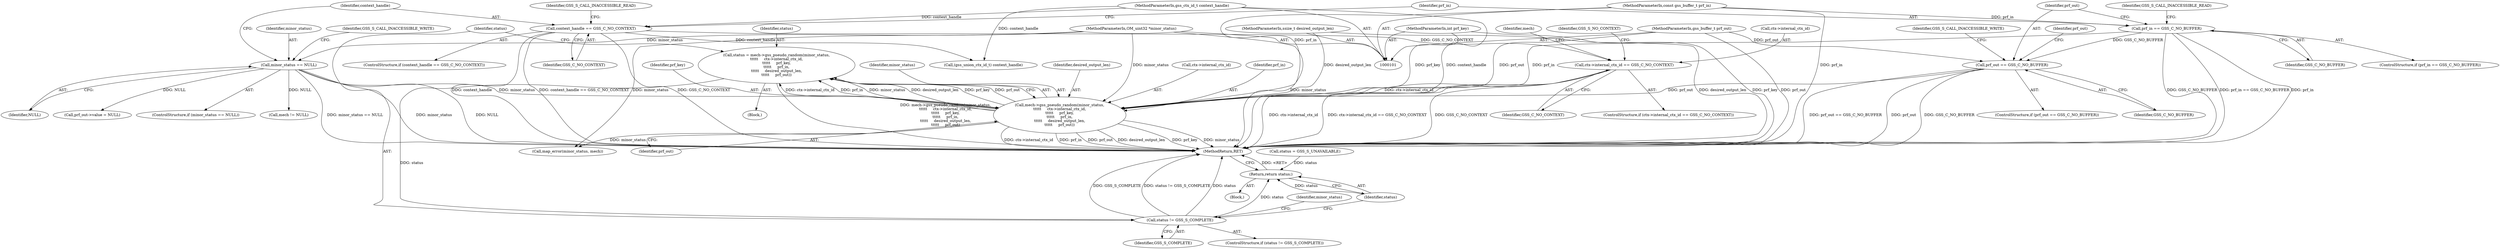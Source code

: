 digraph "0_krb5_56f7b1bc95a2a3eeb420e069e7655fb181ade5cf_6@API" {
"1000183" [label="(Call,status = mech->gss_pseudo_random(minor_status,\n\t\t\t\t\t     ctx->internal_ctx_id,\n\t\t\t\t\t     prf_key,\n\t\t\t\t\t     prf_in,\n\t\t\t\t\t     desired_output_len,\n\t\t\t\t\t     prf_out))"];
"1000185" [label="(Call,mech->gss_pseudo_random(minor_status,\n\t\t\t\t\t     ctx->internal_ctx_id,\n\t\t\t\t\t     prf_key,\n\t\t\t\t\t     prf_in,\n\t\t\t\t\t     desired_output_len,\n\t\t\t\t\t     prf_out))"];
"1000113" [label="(Call,minor_status == NULL)"];
"1000102" [label="(MethodParameterIn,OM_uint32 *minor_status)"];
"1000158" [label="(Call,ctx->internal_ctx_id == GSS_C_NO_CONTEXT)"];
"1000119" [label="(Call,context_handle == GSS_C_NO_CONTEXT)"];
"1000103" [label="(MethodParameterIn,gss_ctx_id_t context_handle)"];
"1000104" [label="(MethodParameterIn,int prf_key)"];
"1000127" [label="(Call,prf_in == GSS_C_NO_BUFFER)"];
"1000105" [label="(MethodParameterIn,const gss_buffer_t prf_in)"];
"1000106" [label="(MethodParameterIn,ssize_t desired_output_len)"];
"1000135" [label="(Call,prf_out == GSS_C_NO_BUFFER)"];
"1000107" [label="(MethodParameterIn,gss_buffer_t prf_out)"];
"1000195" [label="(Call,status != GSS_S_COMPLETE)"];
"1000205" [label="(Return,return status;)"];
"1000157" [label="(ControlStructure,if (ctx->internal_ctx_id == GSS_C_NO_CONTEXT))"];
"1000175" [label="(Block,)"];
"1000154" [label="(Call,(gss_union_ctx_id_t) context_handle)"];
"1000195" [label="(Call,status != GSS_S_COMPLETE)"];
"1000162" [label="(Identifier,GSS_C_NO_CONTEXT)"];
"1000117" [label="(Identifier,GSS_S_CALL_INACCESSIBLE_WRITE)"];
"1000119" [label="(Call,context_handle == GSS_C_NO_CONTEXT)"];
"1000205" [label="(Return,return status;)"];
"1000105" [label="(MethodParameterIn,const gss_buffer_t prf_in)"];
"1000140" [label="(Identifier,GSS_S_CALL_INACCESSIBLE_WRITE)"];
"1000183" [label="(Call,status = mech->gss_pseudo_random(minor_status,\n\t\t\t\t\t     ctx->internal_ctx_id,\n\t\t\t\t\t     prf_key,\n\t\t\t\t\t     prf_in,\n\t\t\t\t\t     desired_output_len,\n\t\t\t\t\t     prf_out))"];
"1000103" [label="(MethodParameterIn,gss_ctx_id_t context_handle)"];
"1000115" [label="(Identifier,NULL)"];
"1000118" [label="(ControlStructure,if (context_handle == GSS_C_NO_CONTEXT))"];
"1000186" [label="(Identifier,minor_status)"];
"1000136" [label="(Identifier,prf_out)"];
"1000135" [label="(Call,prf_out == GSS_C_NO_BUFFER)"];
"1000129" [label="(Identifier,GSS_C_NO_BUFFER)"];
"1000113" [label="(Call,minor_status == NULL)"];
"1000206" [label="(Identifier,status)"];
"1000192" [label="(Identifier,desired_output_len)"];
"1000164" [label="(Identifier,GSS_S_NO_CONTEXT)"];
"1000124" [label="(Identifier,GSS_S_CALL_INACCESSIBLE_READ)"];
"1000147" [label="(Call,prf_out->value = NULL)"];
"1000209" [label="(MethodReturn,RET)"];
"1000106" [label="(MethodParameterIn,ssize_t desired_output_len)"];
"1000185" [label="(Call,mech->gss_pseudo_random(minor_status,\n\t\t\t\t\t     ctx->internal_ctx_id,\n\t\t\t\t\t     prf_key,\n\t\t\t\t\t     prf_in,\n\t\t\t\t\t     desired_output_len,\n\t\t\t\t\t     prf_out))"];
"1000112" [label="(ControlStructure,if (minor_status == NULL))"];
"1000198" [label="(Call,map_error(minor_status, mech))"];
"1000107" [label="(MethodParameterIn,gss_buffer_t prf_out)"];
"1000134" [label="(ControlStructure,if (prf_out == GSS_C_NO_BUFFER))"];
"1000202" [label="(Call,status = GSS_S_UNAVAILABLE)"];
"1000197" [label="(Identifier,GSS_S_COMPLETE)"];
"1000184" [label="(Identifier,status)"];
"1000104" [label="(MethodParameterIn,int prf_key)"];
"1000193" [label="(Identifier,prf_out)"];
"1000187" [label="(Call,ctx->internal_ctx_id)"];
"1000128" [label="(Identifier,prf_in)"];
"1000126" [label="(ControlStructure,if (prf_in == GSS_C_NO_BUFFER))"];
"1000196" [label="(Identifier,status)"];
"1000199" [label="(Identifier,minor_status)"];
"1000102" [label="(MethodParameterIn,OM_uint32 *minor_status)"];
"1000132" [label="(Identifier,GSS_S_CALL_INACCESSIBLE_READ)"];
"1000158" [label="(Call,ctx->internal_ctx_id == GSS_C_NO_CONTEXT)"];
"1000120" [label="(Identifier,context_handle)"];
"1000137" [label="(Identifier,GSS_C_NO_BUFFER)"];
"1000127" [label="(Call,prf_in == GSS_C_NO_BUFFER)"];
"1000191" [label="(Identifier,prf_in)"];
"1000114" [label="(Identifier,minor_status)"];
"1000159" [label="(Call,ctx->internal_ctx_id)"];
"1000166" [label="(Identifier,mech)"];
"1000121" [label="(Identifier,GSS_C_NO_CONTEXT)"];
"1000182" [label="(Block,)"];
"1000194" [label="(ControlStructure,if (status != GSS_S_COMPLETE))"];
"1000190" [label="(Identifier,prf_key)"];
"1000172" [label="(Call,mech != NULL)"];
"1000144" [label="(Identifier,prf_out)"];
"1000183" -> "1000182"  [label="AST: "];
"1000183" -> "1000185"  [label="CFG: "];
"1000184" -> "1000183"  [label="AST: "];
"1000185" -> "1000183"  [label="AST: "];
"1000196" -> "1000183"  [label="CFG: "];
"1000183" -> "1000209"  [label="DDG: mech->gss_pseudo_random(minor_status,\n\t\t\t\t\t     ctx->internal_ctx_id,\n\t\t\t\t\t     prf_key,\n\t\t\t\t\t     prf_in,\n\t\t\t\t\t     desired_output_len,\n\t\t\t\t\t     prf_out)"];
"1000185" -> "1000183"  [label="DDG: ctx->internal_ctx_id"];
"1000185" -> "1000183"  [label="DDG: prf_in"];
"1000185" -> "1000183"  [label="DDG: minor_status"];
"1000185" -> "1000183"  [label="DDG: desired_output_len"];
"1000185" -> "1000183"  [label="DDG: prf_key"];
"1000185" -> "1000183"  [label="DDG: prf_out"];
"1000183" -> "1000195"  [label="DDG: status"];
"1000185" -> "1000193"  [label="CFG: "];
"1000186" -> "1000185"  [label="AST: "];
"1000187" -> "1000185"  [label="AST: "];
"1000190" -> "1000185"  [label="AST: "];
"1000191" -> "1000185"  [label="AST: "];
"1000192" -> "1000185"  [label="AST: "];
"1000193" -> "1000185"  [label="AST: "];
"1000185" -> "1000209"  [label="DDG: prf_key"];
"1000185" -> "1000209"  [label="DDG: minor_status"];
"1000185" -> "1000209"  [label="DDG: ctx->internal_ctx_id"];
"1000185" -> "1000209"  [label="DDG: prf_in"];
"1000185" -> "1000209"  [label="DDG: prf_out"];
"1000185" -> "1000209"  [label="DDG: desired_output_len"];
"1000113" -> "1000185"  [label="DDG: minor_status"];
"1000102" -> "1000185"  [label="DDG: minor_status"];
"1000158" -> "1000185"  [label="DDG: ctx->internal_ctx_id"];
"1000104" -> "1000185"  [label="DDG: prf_key"];
"1000127" -> "1000185"  [label="DDG: prf_in"];
"1000105" -> "1000185"  [label="DDG: prf_in"];
"1000106" -> "1000185"  [label="DDG: desired_output_len"];
"1000135" -> "1000185"  [label="DDG: prf_out"];
"1000107" -> "1000185"  [label="DDG: prf_out"];
"1000185" -> "1000198"  [label="DDG: minor_status"];
"1000113" -> "1000112"  [label="AST: "];
"1000113" -> "1000115"  [label="CFG: "];
"1000114" -> "1000113"  [label="AST: "];
"1000115" -> "1000113"  [label="AST: "];
"1000117" -> "1000113"  [label="CFG: "];
"1000120" -> "1000113"  [label="CFG: "];
"1000113" -> "1000209"  [label="DDG: minor_status"];
"1000113" -> "1000209"  [label="DDG: NULL"];
"1000113" -> "1000209"  [label="DDG: minor_status == NULL"];
"1000102" -> "1000113"  [label="DDG: minor_status"];
"1000113" -> "1000147"  [label="DDG: NULL"];
"1000113" -> "1000172"  [label="DDG: NULL"];
"1000102" -> "1000101"  [label="AST: "];
"1000102" -> "1000209"  [label="DDG: minor_status"];
"1000102" -> "1000198"  [label="DDG: minor_status"];
"1000158" -> "1000157"  [label="AST: "];
"1000158" -> "1000162"  [label="CFG: "];
"1000159" -> "1000158"  [label="AST: "];
"1000162" -> "1000158"  [label="AST: "];
"1000164" -> "1000158"  [label="CFG: "];
"1000166" -> "1000158"  [label="CFG: "];
"1000158" -> "1000209"  [label="DDG: ctx->internal_ctx_id"];
"1000158" -> "1000209"  [label="DDG: ctx->internal_ctx_id == GSS_C_NO_CONTEXT"];
"1000158" -> "1000209"  [label="DDG: GSS_C_NO_CONTEXT"];
"1000119" -> "1000158"  [label="DDG: GSS_C_NO_CONTEXT"];
"1000119" -> "1000118"  [label="AST: "];
"1000119" -> "1000121"  [label="CFG: "];
"1000120" -> "1000119"  [label="AST: "];
"1000121" -> "1000119"  [label="AST: "];
"1000124" -> "1000119"  [label="CFG: "];
"1000128" -> "1000119"  [label="CFG: "];
"1000119" -> "1000209"  [label="DDG: context_handle == GSS_C_NO_CONTEXT"];
"1000119" -> "1000209"  [label="DDG: GSS_C_NO_CONTEXT"];
"1000119" -> "1000209"  [label="DDG: context_handle"];
"1000103" -> "1000119"  [label="DDG: context_handle"];
"1000119" -> "1000154"  [label="DDG: context_handle"];
"1000103" -> "1000101"  [label="AST: "];
"1000103" -> "1000209"  [label="DDG: context_handle"];
"1000103" -> "1000154"  [label="DDG: context_handle"];
"1000104" -> "1000101"  [label="AST: "];
"1000104" -> "1000209"  [label="DDG: prf_key"];
"1000127" -> "1000126"  [label="AST: "];
"1000127" -> "1000129"  [label="CFG: "];
"1000128" -> "1000127"  [label="AST: "];
"1000129" -> "1000127"  [label="AST: "];
"1000132" -> "1000127"  [label="CFG: "];
"1000136" -> "1000127"  [label="CFG: "];
"1000127" -> "1000209"  [label="DDG: GSS_C_NO_BUFFER"];
"1000127" -> "1000209"  [label="DDG: prf_in == GSS_C_NO_BUFFER"];
"1000127" -> "1000209"  [label="DDG: prf_in"];
"1000105" -> "1000127"  [label="DDG: prf_in"];
"1000127" -> "1000135"  [label="DDG: GSS_C_NO_BUFFER"];
"1000105" -> "1000101"  [label="AST: "];
"1000105" -> "1000209"  [label="DDG: prf_in"];
"1000106" -> "1000101"  [label="AST: "];
"1000106" -> "1000209"  [label="DDG: desired_output_len"];
"1000135" -> "1000134"  [label="AST: "];
"1000135" -> "1000137"  [label="CFG: "];
"1000136" -> "1000135"  [label="AST: "];
"1000137" -> "1000135"  [label="AST: "];
"1000140" -> "1000135"  [label="CFG: "];
"1000144" -> "1000135"  [label="CFG: "];
"1000135" -> "1000209"  [label="DDG: prf_out == GSS_C_NO_BUFFER"];
"1000135" -> "1000209"  [label="DDG: prf_out"];
"1000135" -> "1000209"  [label="DDG: GSS_C_NO_BUFFER"];
"1000107" -> "1000135"  [label="DDG: prf_out"];
"1000107" -> "1000101"  [label="AST: "];
"1000107" -> "1000209"  [label="DDG: prf_out"];
"1000195" -> "1000194"  [label="AST: "];
"1000195" -> "1000197"  [label="CFG: "];
"1000196" -> "1000195"  [label="AST: "];
"1000197" -> "1000195"  [label="AST: "];
"1000199" -> "1000195"  [label="CFG: "];
"1000206" -> "1000195"  [label="CFG: "];
"1000195" -> "1000209"  [label="DDG: status != GSS_S_COMPLETE"];
"1000195" -> "1000209"  [label="DDG: GSS_S_COMPLETE"];
"1000195" -> "1000209"  [label="DDG: status"];
"1000195" -> "1000205"  [label="DDG: status"];
"1000205" -> "1000175"  [label="AST: "];
"1000205" -> "1000206"  [label="CFG: "];
"1000206" -> "1000205"  [label="AST: "];
"1000209" -> "1000205"  [label="CFG: "];
"1000205" -> "1000209"  [label="DDG: <RET>"];
"1000206" -> "1000205"  [label="DDG: status"];
"1000202" -> "1000205"  [label="DDG: status"];
}
